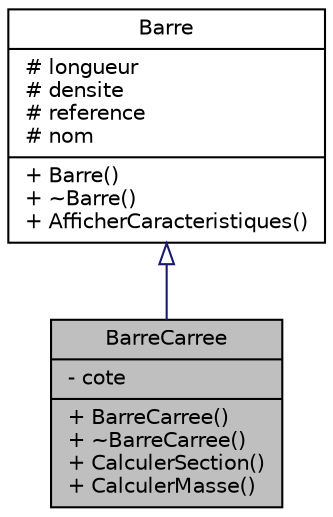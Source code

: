 digraph "BarreCarree"
{
  edge [fontname="Helvetica",fontsize="10",labelfontname="Helvetica",labelfontsize="10"];
  node [fontname="Helvetica",fontsize="10",shape=record];
  Node0 [label="{BarreCarree\n|- cote\l|+ BarreCarree()\l+ ~BarreCarree()\l+ CalculerSection()\l+ CalculerMasse()\l}",height=0.2,width=0.4,color="black", fillcolor="grey75", style="filled", fontcolor="black"];
  Node1 -> Node0 [dir="back",color="midnightblue",fontsize="10",style="solid",arrowtail="onormal",fontname="Helvetica"];
  Node1 [label="{Barre\n|# longueur\l# densite\l# reference\l# nom\l|+ Barre()\l+ ~Barre()\l+ AfficherCaracteristiques()\l}",height=0.2,width=0.4,color="black", fillcolor="white", style="filled",URL="$class_barre.html"];
}
